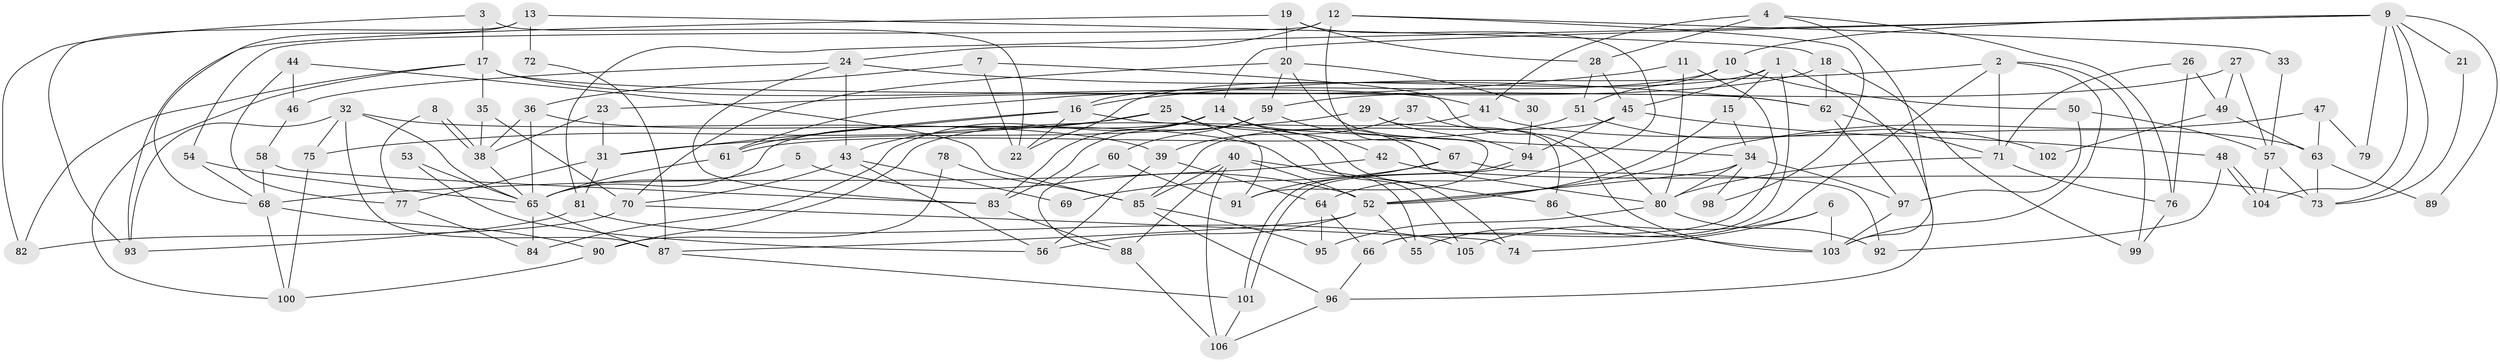// Generated by graph-tools (version 1.1) at 2025/26/03/09/25 03:26:22]
// undirected, 106 vertices, 212 edges
graph export_dot {
graph [start="1"]
  node [color=gray90,style=filled];
  1;
  2;
  3;
  4;
  5;
  6;
  7;
  8;
  9;
  10;
  11;
  12;
  13;
  14;
  15;
  16;
  17;
  18;
  19;
  20;
  21;
  22;
  23;
  24;
  25;
  26;
  27;
  28;
  29;
  30;
  31;
  32;
  33;
  34;
  35;
  36;
  37;
  38;
  39;
  40;
  41;
  42;
  43;
  44;
  45;
  46;
  47;
  48;
  49;
  50;
  51;
  52;
  53;
  54;
  55;
  56;
  57;
  58;
  59;
  60;
  61;
  62;
  63;
  64;
  65;
  66;
  67;
  68;
  69;
  70;
  71;
  72;
  73;
  74;
  75;
  76;
  77;
  78;
  79;
  80;
  81;
  82;
  83;
  84;
  85;
  86;
  87;
  88;
  89;
  90;
  91;
  92;
  93;
  94;
  95;
  96;
  97;
  98;
  99;
  100;
  101;
  102;
  103;
  104;
  105;
  106;
  1 -- 45;
  1 -- 96;
  1 -- 15;
  1 -- 22;
  1 -- 66;
  2 -- 16;
  2 -- 55;
  2 -- 71;
  2 -- 99;
  2 -- 103;
  3 -- 22;
  3 -- 17;
  3 -- 82;
  4 -- 76;
  4 -- 103;
  4 -- 28;
  4 -- 41;
  5 -- 52;
  5 -- 65;
  6 -- 103;
  6 -- 74;
  6 -- 105;
  7 -- 36;
  7 -- 22;
  7 -- 80;
  8 -- 77;
  8 -- 38;
  8 -- 38;
  9 -- 14;
  9 -- 10;
  9 -- 21;
  9 -- 73;
  9 -- 79;
  9 -- 81;
  9 -- 89;
  9 -- 104;
  10 -- 51;
  10 -- 50;
  10 -- 16;
  11 -- 80;
  11 -- 66;
  11 -- 23;
  12 -- 67;
  12 -- 24;
  12 -- 33;
  12 -- 54;
  12 -- 98;
  13 -- 93;
  13 -- 68;
  13 -- 18;
  13 -- 72;
  14 -- 80;
  14 -- 65;
  14 -- 42;
  14 -- 74;
  14 -- 83;
  14 -- 84;
  15 -- 34;
  15 -- 52;
  16 -- 31;
  16 -- 22;
  16 -- 34;
  16 -- 61;
  17 -- 35;
  17 -- 62;
  17 -- 41;
  17 -- 82;
  17 -- 100;
  18 -- 62;
  18 -- 61;
  18 -- 99;
  19 -- 28;
  19 -- 20;
  19 -- 64;
  19 -- 93;
  20 -- 59;
  20 -- 91;
  20 -- 30;
  20 -- 70;
  21 -- 73;
  23 -- 38;
  23 -- 31;
  24 -- 43;
  24 -- 83;
  24 -- 46;
  24 -- 62;
  25 -- 105;
  25 -- 75;
  25 -- 43;
  25 -- 91;
  26 -- 71;
  26 -- 76;
  26 -- 49;
  27 -- 57;
  27 -- 49;
  27 -- 59;
  28 -- 45;
  28 -- 51;
  29 -- 86;
  29 -- 31;
  29 -- 94;
  30 -- 94;
  31 -- 81;
  31 -- 77;
  32 -- 87;
  32 -- 65;
  32 -- 39;
  32 -- 75;
  32 -- 93;
  33 -- 57;
  34 -- 80;
  34 -- 52;
  34 -- 97;
  34 -- 98;
  35 -- 70;
  35 -- 38;
  36 -- 38;
  36 -- 65;
  36 -- 55;
  37 -- 39;
  37 -- 103;
  38 -- 65;
  39 -- 56;
  39 -- 64;
  40 -- 85;
  40 -- 52;
  40 -- 86;
  40 -- 88;
  40 -- 106;
  41 -- 63;
  41 -- 90;
  42 -- 68;
  42 -- 73;
  43 -- 70;
  43 -- 56;
  43 -- 69;
  44 -- 77;
  44 -- 46;
  44 -- 85;
  45 -- 85;
  45 -- 94;
  45 -- 48;
  46 -- 58;
  47 -- 52;
  47 -- 63;
  47 -- 79;
  48 -- 104;
  48 -- 104;
  48 -- 92;
  49 -- 63;
  49 -- 102;
  50 -- 57;
  50 -- 97;
  51 -- 61;
  51 -- 102;
  52 -- 55;
  52 -- 56;
  52 -- 87;
  53 -- 65;
  53 -- 56;
  54 -- 65;
  54 -- 68;
  57 -- 104;
  57 -- 73;
  58 -- 68;
  58 -- 83;
  59 -- 60;
  59 -- 67;
  59 -- 83;
  60 -- 91;
  60 -- 88;
  61 -- 65;
  62 -- 71;
  62 -- 97;
  63 -- 73;
  63 -- 89;
  64 -- 66;
  64 -- 95;
  65 -- 87;
  65 -- 84;
  66 -- 96;
  67 -- 92;
  67 -- 69;
  67 -- 91;
  68 -- 100;
  68 -- 90;
  70 -- 82;
  70 -- 74;
  71 -- 80;
  71 -- 76;
  72 -- 87;
  75 -- 100;
  76 -- 99;
  77 -- 84;
  78 -- 85;
  78 -- 90;
  80 -- 95;
  80 -- 92;
  81 -- 93;
  81 -- 105;
  83 -- 88;
  85 -- 96;
  85 -- 95;
  86 -- 103;
  87 -- 101;
  88 -- 106;
  90 -- 100;
  94 -- 101;
  94 -- 101;
  96 -- 106;
  97 -- 103;
  101 -- 106;
}
